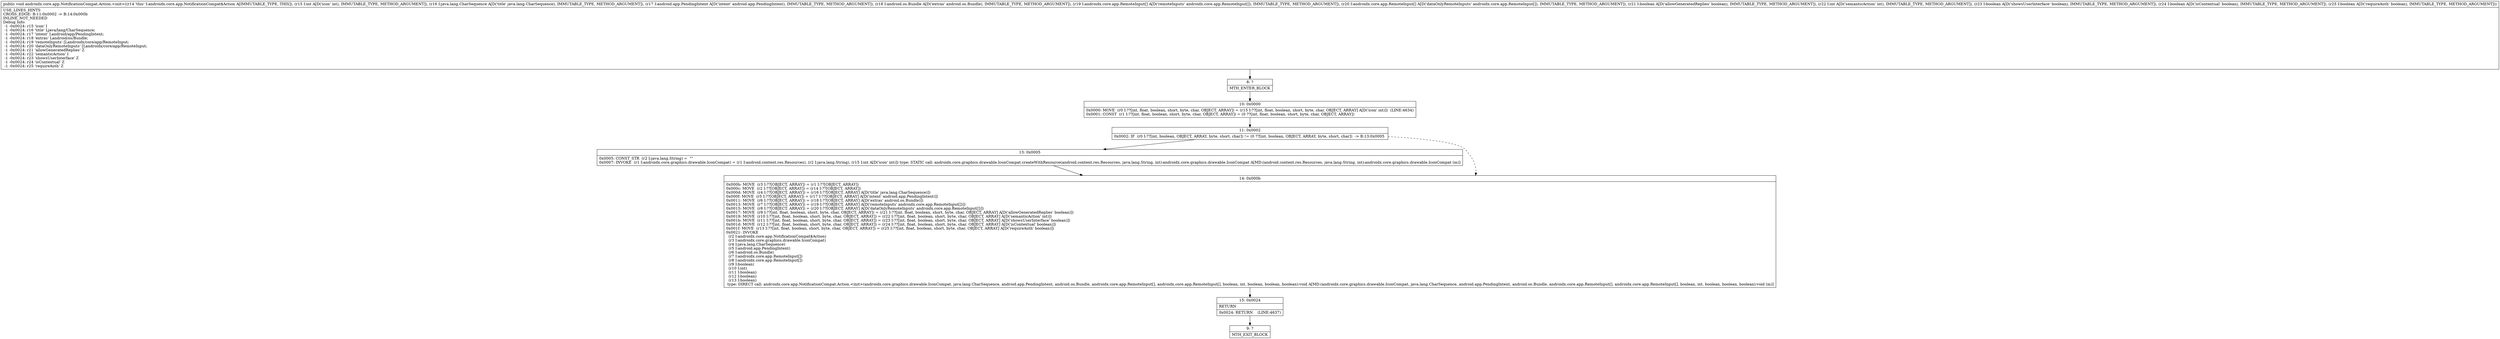 digraph "CFG forandroidx.core.app.NotificationCompat.Action.\<init\>(ILjava\/lang\/CharSequence;Landroid\/app\/PendingIntent;Landroid\/os\/Bundle;[Landroidx\/core\/app\/RemoteInput;[Landroidx\/core\/app\/RemoteInput;ZIZZZ)V" {
Node_8 [shape=record,label="{8\:\ ?|MTH_ENTER_BLOCK\l}"];
Node_10 [shape=record,label="{10\:\ 0x0000|0x0000: MOVE  (r0 I:??[int, float, boolean, short, byte, char, OBJECT, ARRAY]) = (r15 I:??[int, float, boolean, short, byte, char, OBJECT, ARRAY] A[D('icon' int)])  (LINE:4634)\l0x0001: CONST  (r1 I:??[int, float, boolean, short, byte, char, OBJECT, ARRAY]) = (0 ??[int, float, boolean, short, byte, char, OBJECT, ARRAY]) \l}"];
Node_11 [shape=record,label="{11\:\ 0x0002|0x0002: IF  (r0 I:??[int, boolean, OBJECT, ARRAY, byte, short, char]) != (0 ??[int, boolean, OBJECT, ARRAY, byte, short, char])  \-\> B:13:0x0005 \l}"];
Node_13 [shape=record,label="{13\:\ 0x0005|0x0005: CONST_STR  (r2 I:java.lang.String) =  \"\" \l0x0007: INVOKE  (r1 I:androidx.core.graphics.drawable.IconCompat) = (r1 I:android.content.res.Resources), (r2 I:java.lang.String), (r15 I:int A[D('icon' int)]) type: STATIC call: androidx.core.graphics.drawable.IconCompat.createWithResource(android.content.res.Resources, java.lang.String, int):androidx.core.graphics.drawable.IconCompat A[MD:(android.content.res.Resources, java.lang.String, int):androidx.core.graphics.drawable.IconCompat (m)]\l}"];
Node_14 [shape=record,label="{14\:\ 0x000b|0x000b: MOVE  (r3 I:??[OBJECT, ARRAY]) = (r1 I:??[OBJECT, ARRAY]) \l0x000c: MOVE  (r2 I:??[OBJECT, ARRAY]) = (r14 I:??[OBJECT, ARRAY]) \l0x000d: MOVE  (r4 I:??[OBJECT, ARRAY]) = (r16 I:??[OBJECT, ARRAY] A[D('title' java.lang.CharSequence)]) \l0x000f: MOVE  (r5 I:??[OBJECT, ARRAY]) = (r17 I:??[OBJECT, ARRAY] A[D('intent' android.app.PendingIntent)]) \l0x0011: MOVE  (r6 I:??[OBJECT, ARRAY]) = (r18 I:??[OBJECT, ARRAY] A[D('extras' android.os.Bundle)]) \l0x0013: MOVE  (r7 I:??[OBJECT, ARRAY]) = (r19 I:??[OBJECT, ARRAY] A[D('remoteInputs' androidx.core.app.RemoteInput[])]) \l0x0015: MOVE  (r8 I:??[OBJECT, ARRAY]) = (r20 I:??[OBJECT, ARRAY] A[D('dataOnlyRemoteInputs' androidx.core.app.RemoteInput[])]) \l0x0017: MOVE  (r9 I:??[int, float, boolean, short, byte, char, OBJECT, ARRAY]) = (r21 I:??[int, float, boolean, short, byte, char, OBJECT, ARRAY] A[D('allowGeneratedReplies' boolean)]) \l0x0019: MOVE  (r10 I:??[int, float, boolean, short, byte, char, OBJECT, ARRAY]) = (r22 I:??[int, float, boolean, short, byte, char, OBJECT, ARRAY] A[D('semanticAction' int)]) \l0x001b: MOVE  (r11 I:??[int, float, boolean, short, byte, char, OBJECT, ARRAY]) = (r23 I:??[int, float, boolean, short, byte, char, OBJECT, ARRAY] A[D('showsUserInterface' boolean)]) \l0x001d: MOVE  (r12 I:??[int, float, boolean, short, byte, char, OBJECT, ARRAY]) = (r24 I:??[int, float, boolean, short, byte, char, OBJECT, ARRAY] A[D('isContextual' boolean)]) \l0x001f: MOVE  (r13 I:??[int, float, boolean, short, byte, char, OBJECT, ARRAY]) = (r25 I:??[int, float, boolean, short, byte, char, OBJECT, ARRAY] A[D('requireAuth' boolean)]) \l0x0021: INVOKE  \l  (r2 I:androidx.core.app.NotificationCompat$Action)\l  (r3 I:androidx.core.graphics.drawable.IconCompat)\l  (r4 I:java.lang.CharSequence)\l  (r5 I:android.app.PendingIntent)\l  (r6 I:android.os.Bundle)\l  (r7 I:androidx.core.app.RemoteInput[])\l  (r8 I:androidx.core.app.RemoteInput[])\l  (r9 I:boolean)\l  (r10 I:int)\l  (r11 I:boolean)\l  (r12 I:boolean)\l  (r13 I:boolean)\l type: DIRECT call: androidx.core.app.NotificationCompat.Action.\<init\>(androidx.core.graphics.drawable.IconCompat, java.lang.CharSequence, android.app.PendingIntent, android.os.Bundle, androidx.core.app.RemoteInput[], androidx.core.app.RemoteInput[], boolean, int, boolean, boolean, boolean):void A[MD:(androidx.core.graphics.drawable.IconCompat, java.lang.CharSequence, android.app.PendingIntent, android.os.Bundle, androidx.core.app.RemoteInput[], androidx.core.app.RemoteInput[], boolean, int, boolean, boolean, boolean):void (m)]\l}"];
Node_15 [shape=record,label="{15\:\ 0x0024|RETURN\l|0x0024: RETURN    (LINE:4637)\l}"];
Node_9 [shape=record,label="{9\:\ ?|MTH_EXIT_BLOCK\l}"];
MethodNode[shape=record,label="{public void androidx.core.app.NotificationCompat.Action.\<init\>((r14 'this' I:androidx.core.app.NotificationCompat$Action A[IMMUTABLE_TYPE, THIS]), (r15 I:int A[D('icon' int), IMMUTABLE_TYPE, METHOD_ARGUMENT]), (r16 I:java.lang.CharSequence A[D('title' java.lang.CharSequence), IMMUTABLE_TYPE, METHOD_ARGUMENT]), (r17 I:android.app.PendingIntent A[D('intent' android.app.PendingIntent), IMMUTABLE_TYPE, METHOD_ARGUMENT]), (r18 I:android.os.Bundle A[D('extras' android.os.Bundle), IMMUTABLE_TYPE, METHOD_ARGUMENT]), (r19 I:androidx.core.app.RemoteInput[] A[D('remoteInputs' androidx.core.app.RemoteInput[]), IMMUTABLE_TYPE, METHOD_ARGUMENT]), (r20 I:androidx.core.app.RemoteInput[] A[D('dataOnlyRemoteInputs' androidx.core.app.RemoteInput[]), IMMUTABLE_TYPE, METHOD_ARGUMENT]), (r21 I:boolean A[D('allowGeneratedReplies' boolean), IMMUTABLE_TYPE, METHOD_ARGUMENT]), (r22 I:int A[D('semanticAction' int), IMMUTABLE_TYPE, METHOD_ARGUMENT]), (r23 I:boolean A[D('showsUserInterface' boolean), IMMUTABLE_TYPE, METHOD_ARGUMENT]), (r24 I:boolean A[D('isContextual' boolean), IMMUTABLE_TYPE, METHOD_ARGUMENT]), (r25 I:boolean A[D('requireAuth' boolean), IMMUTABLE_TYPE, METHOD_ARGUMENT]))  | USE_LINES_HINTS\lCROSS_EDGE: B:11:0x0002 \-\> B:14:0x000b\lINLINE_NOT_NEEDED\lDebug Info:\l  \-1 \-0x0024: r15 'icon' I\l  \-1 \-0x0024: r16 'title' Ljava\/lang\/CharSequence;\l  \-1 \-0x0024: r17 'intent' Landroid\/app\/PendingIntent;\l  \-1 \-0x0024: r18 'extras' Landroid\/os\/Bundle;\l  \-1 \-0x0024: r19 'remoteInputs' [Landroidx\/core\/app\/RemoteInput;\l  \-1 \-0x0024: r20 'dataOnlyRemoteInputs' [Landroidx\/core\/app\/RemoteInput;\l  \-1 \-0x0024: r21 'allowGeneratedReplies' Z\l  \-1 \-0x0024: r22 'semanticAction' I\l  \-1 \-0x0024: r23 'showsUserInterface' Z\l  \-1 \-0x0024: r24 'isContextual' Z\l  \-1 \-0x0024: r25 'requireAuth' Z\l}"];
MethodNode -> Node_8;Node_8 -> Node_10;
Node_10 -> Node_11;
Node_11 -> Node_13;
Node_11 -> Node_14[style=dashed];
Node_13 -> Node_14;
Node_14 -> Node_15;
Node_15 -> Node_9;
}

